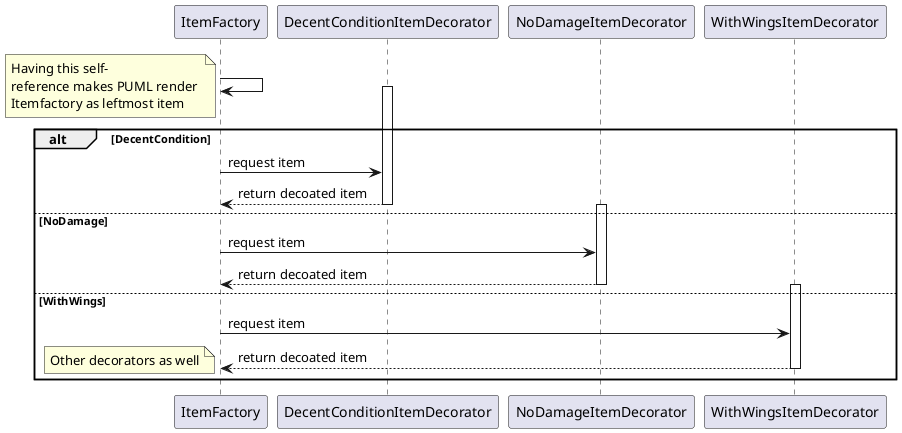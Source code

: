 @startuml Apply decoration


ItemFactory -> ItemFactory 
note left 
    Having this self- 
    reference makes PUML render 
    Itemfactory as leftmost item 
end note     

alt DecentCondition
    activate DecentConditionItemDecorator
    ItemFactory -> DecentConditionItemDecorator : request item 
    ItemFactory <-- DecentConditionItemDecorator : return decoated item 
    deactivate DecentConditionItemDecorator
else NoDamage
    activate NoDamageItemDecorator
    ItemFactory -> NoDamageItemDecorator : request item 
    ItemFactory <-- NoDamageItemDecorator : return decoated item 
    deactivate NoDamageItemDecorator
else WithWings
    activate WithWingsItemDecorator
    ItemFactory -> WithWingsItemDecorator : request item 
    ItemFactory <-- WithWingsItemDecorator : return decoated item 
    deactivate WithWingsItemDecorator
note left: Other decorators as well 
end 

@enduml